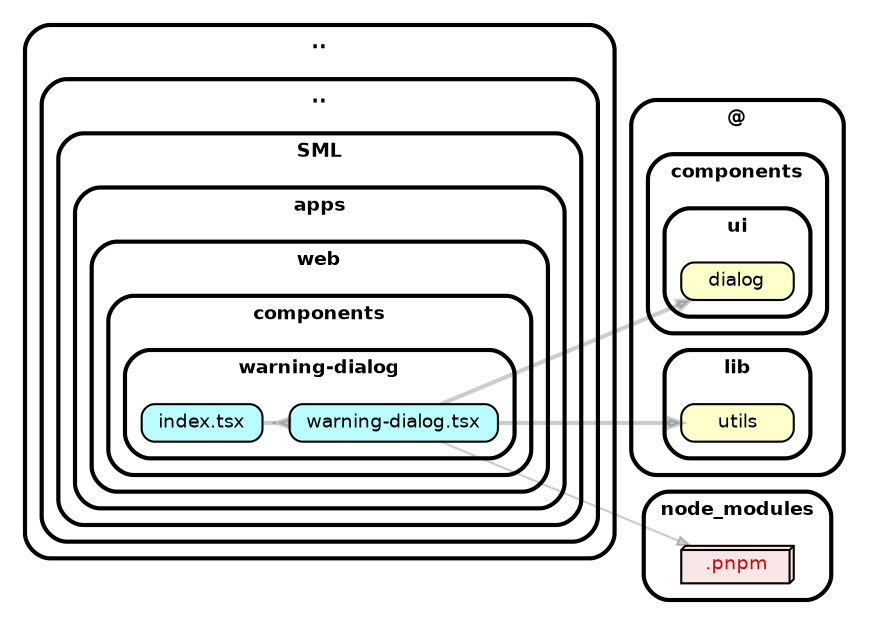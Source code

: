 strict digraph "dependency-cruiser output"{
    rankdir="LR" splines="true" overlap="false" nodesep="0.16" ranksep="0.18" fontname="Helvetica-bold" fontsize="9" style="rounded,bold,filled" fillcolor="#ffffff" compound="true"
    node [shape="box" style="rounded, filled" height="0.2" color="black" fillcolor="#ffffcc" fontcolor="black" fontname="Helvetica" fontsize="9"]
    edge [arrowhead="normal" arrowsize="0.6" penwidth="2.0" color="#00000033" fontname="Helvetica" fontsize="9"]

    subgraph "cluster_.." {label=".." subgraph "cluster_../.." {label=".." subgraph "cluster_../../SML" {label="SML" subgraph "cluster_../../SML/apps" {label="apps" subgraph "cluster_../../SML/apps/web" {label="web" subgraph "cluster_../../SML/apps/web/components" {label="components" subgraph "cluster_../../SML/apps/web/components/warning-dialog" {label="warning-dialog" "../../SML/apps/web/components/warning-dialog/index.tsx" [label=<index.tsx> tooltip="index.tsx" URL="../../SML/apps/web/components/warning-dialog/index.tsx" fillcolor="#bbfeff"] } } } } } } }
    "../../SML/apps/web/components/warning-dialog/index.tsx" -> "../../SML/apps/web/components/warning-dialog/warning-dialog.tsx" [arrowhead="inv"]
    subgraph "cluster_.." {label=".." subgraph "cluster_../.." {label=".." subgraph "cluster_../../SML" {label="SML" subgraph "cluster_../../SML/apps" {label="apps" subgraph "cluster_../../SML/apps/web" {label="web" subgraph "cluster_../../SML/apps/web/components" {label="components" subgraph "cluster_../../SML/apps/web/components/warning-dialog" {label="warning-dialog" "../../SML/apps/web/components/warning-dialog/warning-dialog.tsx" [label=<warning-dialog.tsx> tooltip="warning-dialog.tsx" URL="../../SML/apps/web/components/warning-dialog/warning-dialog.tsx" fillcolor="#bbfeff"] } } } } } } }
    "../../SML/apps/web/components/warning-dialog/warning-dialog.tsx" -> "@/components/ui/dialog"
    "../../SML/apps/web/components/warning-dialog/warning-dialog.tsx" -> "@/lib/utils"
    "../../SML/apps/web/components/warning-dialog/warning-dialog.tsx" -> "node_modules/.pnpm" [penwidth="1.0"]
    subgraph "cluster_@" {label="@" subgraph "cluster_@/components" {label="components" subgraph "cluster_@/components/ui" {label="ui" "@/components/ui/dialog" [label=<dialog> tooltip="dialog" ] } } }
    subgraph "cluster_@" {label="@" subgraph "cluster_@/lib" {label="lib" "@/lib/utils" [label=<utils> tooltip="utils" ] } }
    subgraph "cluster_node_modules" {label="node_modules" "node_modules/.pnpm" [label=<.pnpm> tooltip=".pnpm" URL="https://www.npmjs.com/package/.pnpm" shape="box3d" fillcolor="#c40b0a1a" fontcolor="#c40b0a"] }
}
